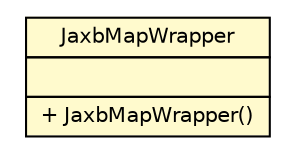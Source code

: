 #!/usr/local/bin/dot
#
# Class diagram 
# Generated by UMLGraph version R5_6-24-gf6e263 (http://www.umlgraph.org/)
#

digraph G {
	edge [fontname="Helvetica",fontsize=10,labelfontname="Helvetica",labelfontsize=10];
	node [fontname="Helvetica",fontsize=10,shape=plaintext];
	nodesep=0.25;
	ranksep=0.5;
	// cn.home1.oss.lib.common.JaxbMapWrapper
	c3531 [label=<<table title="cn.home1.oss.lib.common.JaxbMapWrapper" border="0" cellborder="1" cellspacing="0" cellpadding="2" port="p" bgcolor="lemonChiffon" href="./JaxbMapWrapper.html">
		<tr><td><table border="0" cellspacing="0" cellpadding="1">
<tr><td align="center" balign="center"> JaxbMapWrapper </td></tr>
		</table></td></tr>
		<tr><td><table border="0" cellspacing="0" cellpadding="1">
<tr><td align="left" balign="left">  </td></tr>
		</table></td></tr>
		<tr><td><table border="0" cellspacing="0" cellpadding="1">
<tr><td align="left" balign="left"> + JaxbMapWrapper() </td></tr>
		</table></td></tr>
		</table>>, URL="./JaxbMapWrapper.html", fontname="Helvetica", fontcolor="black", fontsize=10.0];
}

